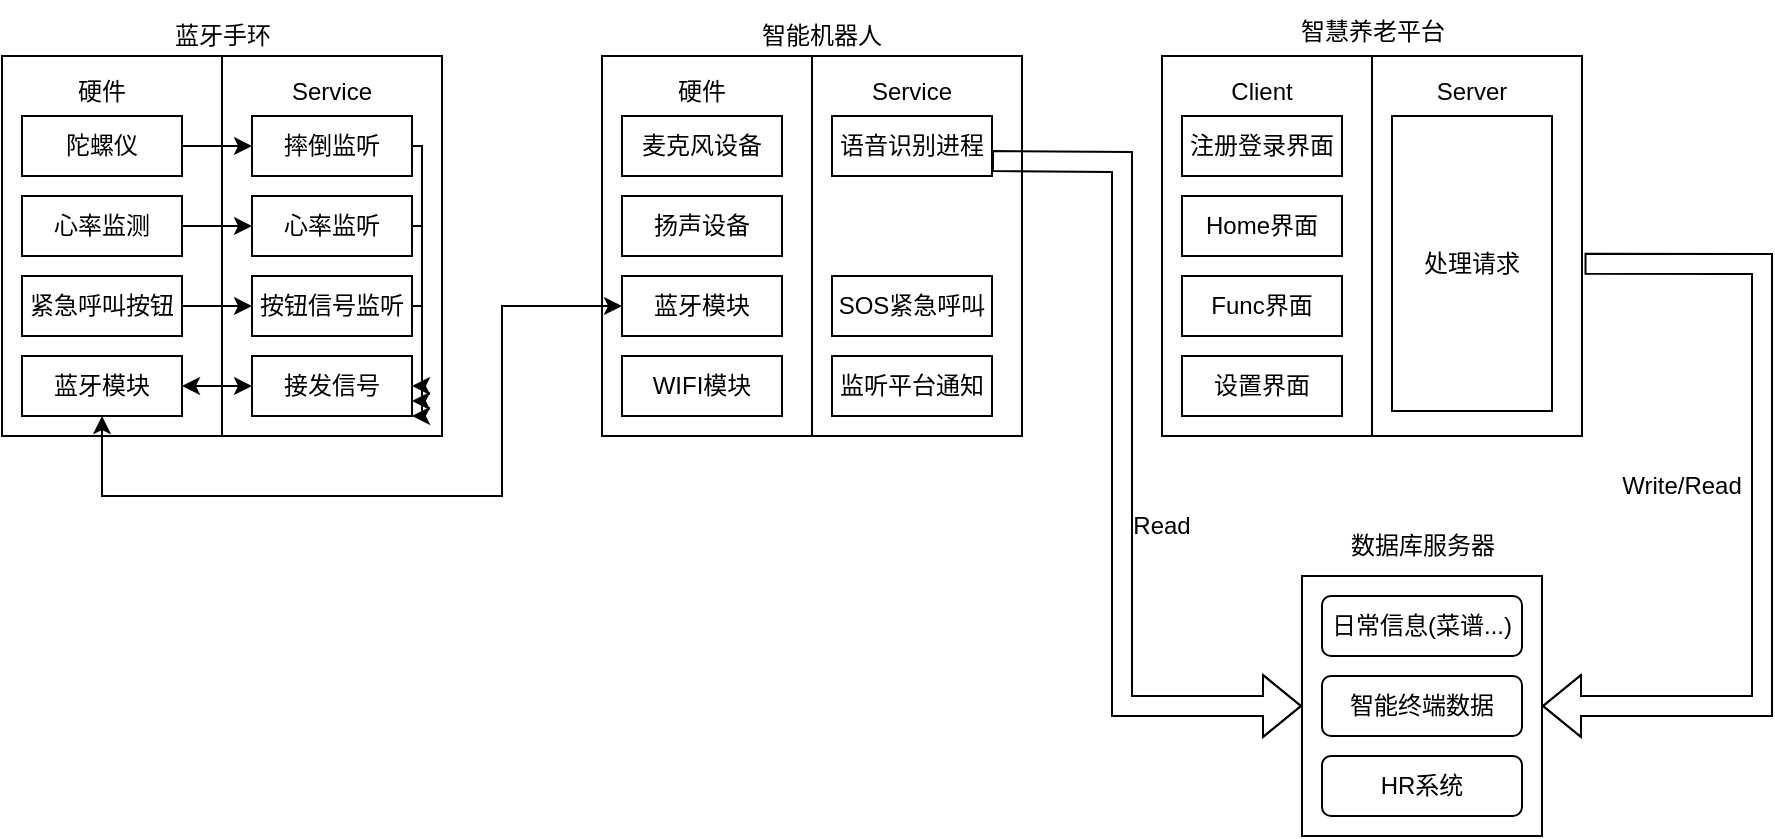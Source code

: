 <mxfile version="17.2.1" type="github">
  <diagram name="Page-1" id="90a13364-a465-7bf4-72fc-28e22215d7a0">
    <mxGraphModel dx="1117" dy="589" grid="1" gridSize="10" guides="1" tooltips="1" connect="1" arrows="1" fold="1" page="1" pageScale="1.5" pageWidth="1169" pageHeight="826" background="none" math="0" shadow="0">
      <root>
        <mxCell id="0" style=";html=1;" />
        <mxCell id="1" style=";html=1;" parent="0" />
        <mxCell id="1q0jJscxMeykweU6qD0R-1" value="" style="rounded=0;whiteSpace=wrap;html=1;" vertex="1" parent="1">
          <mxGeometry x="70" y="700" width="220" height="190" as="geometry" />
        </mxCell>
        <mxCell id="1q0jJscxMeykweU6qD0R-2" value="蓝牙手环" style="text;html=1;align=center;verticalAlign=middle;resizable=0;points=[];autosize=1;strokeColor=none;fillColor=none;" vertex="1" parent="1">
          <mxGeometry x="150" y="680" width="60" height="20" as="geometry" />
        </mxCell>
        <mxCell id="1q0jJscxMeykweU6qD0R-3" value="" style="endArrow=none;html=1;rounded=0;entryX=0.5;entryY=1;entryDx=0;entryDy=0;exitX=0.5;exitY=0;exitDx=0;exitDy=0;" edge="1" parent="1" source="1q0jJscxMeykweU6qD0R-1" target="1q0jJscxMeykweU6qD0R-1">
          <mxGeometry width="50" height="50" relative="1" as="geometry">
            <mxPoint x="160" y="760" as="sourcePoint" />
            <mxPoint x="210" y="710" as="targetPoint" />
          </mxGeometry>
        </mxCell>
        <mxCell id="1q0jJscxMeykweU6qD0R-17" value="" style="edgeStyle=orthogonalEdgeStyle;rounded=0;orthogonalLoop=1;jettySize=auto;html=1;" edge="1" parent="1" source="1q0jJscxMeykweU6qD0R-5">
          <mxGeometry relative="1" as="geometry">
            <mxPoint x="195" y="745" as="targetPoint" />
          </mxGeometry>
        </mxCell>
        <mxCell id="1q0jJscxMeykweU6qD0R-5" value="陀螺仪" style="rounded=0;whiteSpace=wrap;html=1;" vertex="1" parent="1">
          <mxGeometry x="80" y="730" width="80" height="30" as="geometry" />
        </mxCell>
        <mxCell id="1q0jJscxMeykweU6qD0R-20" style="edgeStyle=orthogonalEdgeStyle;rounded=0;orthogonalLoop=1;jettySize=auto;html=1;exitX=1;exitY=0.5;exitDx=0;exitDy=0;entryX=0;entryY=0.5;entryDx=0;entryDy=0;" edge="1" parent="1" source="1q0jJscxMeykweU6qD0R-6">
          <mxGeometry relative="1" as="geometry">
            <mxPoint x="195" y="785" as="targetPoint" />
          </mxGeometry>
        </mxCell>
        <mxCell id="1q0jJscxMeykweU6qD0R-6" value="心率监测" style="rounded=0;whiteSpace=wrap;html=1;" vertex="1" parent="1">
          <mxGeometry x="80" y="770" width="80" height="30" as="geometry" />
        </mxCell>
        <mxCell id="1q0jJscxMeykweU6qD0R-21" style="edgeStyle=orthogonalEdgeStyle;rounded=0;orthogonalLoop=1;jettySize=auto;html=1;exitX=1;exitY=0.5;exitDx=0;exitDy=0;" edge="1" parent="1" source="1q0jJscxMeykweU6qD0R-7" target="1q0jJscxMeykweU6qD0R-15">
          <mxGeometry relative="1" as="geometry" />
        </mxCell>
        <mxCell id="1q0jJscxMeykweU6qD0R-7" value="紧急呼叫按钮" style="rounded=0;whiteSpace=wrap;html=1;" vertex="1" parent="1">
          <mxGeometry x="80" y="810" width="80" height="30" as="geometry" />
        </mxCell>
        <mxCell id="1q0jJscxMeykweU6qD0R-8" value="蓝牙模块" style="rounded=0;whiteSpace=wrap;html=1;" vertex="1" parent="1">
          <mxGeometry x="80" y="850" width="80" height="30" as="geometry" />
        </mxCell>
        <mxCell id="1q0jJscxMeykweU6qD0R-9" value="硬件" style="text;html=1;strokeColor=none;fillColor=none;align=center;verticalAlign=middle;whiteSpace=wrap;rounded=0;" vertex="1" parent="1">
          <mxGeometry x="85" y="710" width="70" height="15" as="geometry" />
        </mxCell>
        <mxCell id="1q0jJscxMeykweU6qD0R-11" value="Service" style="text;html=1;strokeColor=none;fillColor=none;align=center;verticalAlign=middle;whiteSpace=wrap;rounded=0;" vertex="1" parent="1">
          <mxGeometry x="200" y="710" width="70" height="15" as="geometry" />
        </mxCell>
        <mxCell id="1q0jJscxMeykweU6qD0R-28" style="edgeStyle=orthogonalEdgeStyle;rounded=0;orthogonalLoop=1;jettySize=auto;html=1;exitX=1;exitY=0.5;exitDx=0;exitDy=0;entryX=1;entryY=0.5;entryDx=0;entryDy=0;" edge="1" parent="1" source="1q0jJscxMeykweU6qD0R-15" target="1q0jJscxMeykweU6qD0R-16">
          <mxGeometry relative="1" as="geometry">
            <Array as="points">
              <mxPoint x="280" y="825" />
              <mxPoint x="280" y="865" />
            </Array>
          </mxGeometry>
        </mxCell>
        <mxCell id="1q0jJscxMeykweU6qD0R-15" value="按钮信号监听" style="rounded=0;whiteSpace=wrap;html=1;" vertex="1" parent="1">
          <mxGeometry x="195" y="810" width="80" height="30" as="geometry" />
        </mxCell>
        <mxCell id="1q0jJscxMeykweU6qD0R-16" value="接发信号" style="rounded=0;whiteSpace=wrap;html=1;" vertex="1" parent="1">
          <mxGeometry x="195" y="850" width="80" height="30" as="geometry" />
        </mxCell>
        <mxCell id="1q0jJscxMeykweU6qD0R-27" style="edgeStyle=orthogonalEdgeStyle;rounded=0;orthogonalLoop=1;jettySize=auto;html=1;exitX=1;exitY=0.5;exitDx=0;exitDy=0;entryX=1;entryY=1;entryDx=0;entryDy=0;" edge="1" parent="1" source="1q0jJscxMeykweU6qD0R-23" target="1q0jJscxMeykweU6qD0R-16">
          <mxGeometry relative="1" as="geometry">
            <Array as="points">
              <mxPoint x="280" y="745" />
              <mxPoint x="280" y="880" />
            </Array>
          </mxGeometry>
        </mxCell>
        <mxCell id="1q0jJscxMeykweU6qD0R-23" value="摔倒监听" style="rounded=0;whiteSpace=wrap;html=1;" vertex="1" parent="1">
          <mxGeometry x="195" y="730" width="80" height="30" as="geometry" />
        </mxCell>
        <mxCell id="1q0jJscxMeykweU6qD0R-26" style="edgeStyle=orthogonalEdgeStyle;rounded=0;orthogonalLoop=1;jettySize=auto;html=1;exitX=1;exitY=0.5;exitDx=0;exitDy=0;entryX=1;entryY=0.75;entryDx=0;entryDy=0;" edge="1" parent="1" source="1q0jJscxMeykweU6qD0R-25" target="1q0jJscxMeykweU6qD0R-16">
          <mxGeometry relative="1" as="geometry">
            <Array as="points">
              <mxPoint x="280" y="785" />
              <mxPoint x="280" y="872" />
            </Array>
          </mxGeometry>
        </mxCell>
        <mxCell id="1q0jJscxMeykweU6qD0R-25" value="心率监听" style="rounded=0;whiteSpace=wrap;html=1;" vertex="1" parent="1">
          <mxGeometry x="195" y="770" width="80" height="30" as="geometry" />
        </mxCell>
        <mxCell id="1q0jJscxMeykweU6qD0R-29" value="" style="rounded=0;whiteSpace=wrap;html=1;" vertex="1" parent="1">
          <mxGeometry x="370" y="700" width="210" height="190" as="geometry" />
        </mxCell>
        <mxCell id="1q0jJscxMeykweU6qD0R-30" value="" style="endArrow=none;html=1;rounded=0;entryX=0.5;entryY=0;entryDx=0;entryDy=0;exitX=0.5;exitY=1;exitDx=0;exitDy=0;" edge="1" parent="1" source="1q0jJscxMeykweU6qD0R-29" target="1q0jJscxMeykweU6qD0R-29">
          <mxGeometry width="50" height="50" relative="1" as="geometry">
            <mxPoint x="470" y="780" as="sourcePoint" />
            <mxPoint x="520" y="730" as="targetPoint" />
          </mxGeometry>
        </mxCell>
        <mxCell id="1q0jJscxMeykweU6qD0R-31" value="智能机器人" style="text;html=1;strokeColor=none;fillColor=none;align=center;verticalAlign=middle;whiteSpace=wrap;rounded=0;" vertex="1" parent="1">
          <mxGeometry x="445" y="675" width="70" height="30" as="geometry" />
        </mxCell>
        <mxCell id="1q0jJscxMeykweU6qD0R-32" value="麦克风设备" style="rounded=0;whiteSpace=wrap;html=1;" vertex="1" parent="1">
          <mxGeometry x="380" y="730" width="80" height="30" as="geometry" />
        </mxCell>
        <mxCell id="1q0jJscxMeykweU6qD0R-33" value="扬声设备" style="rounded=0;whiteSpace=wrap;html=1;" vertex="1" parent="1">
          <mxGeometry x="380" y="770" width="80" height="30" as="geometry" />
        </mxCell>
        <mxCell id="1q0jJscxMeykweU6qD0R-34" value="蓝牙模块" style="rounded=0;whiteSpace=wrap;html=1;" vertex="1" parent="1">
          <mxGeometry x="380" y="810" width="80" height="30" as="geometry" />
        </mxCell>
        <mxCell id="1q0jJscxMeykweU6qD0R-35" value="WIFI模块" style="rounded=0;whiteSpace=wrap;html=1;" vertex="1" parent="1">
          <mxGeometry x="380" y="850" width="80" height="30" as="geometry" />
        </mxCell>
        <mxCell id="1q0jJscxMeykweU6qD0R-36" value="硬件" style="text;html=1;strokeColor=none;fillColor=none;align=center;verticalAlign=middle;whiteSpace=wrap;rounded=0;" vertex="1" parent="1">
          <mxGeometry x="385" y="710" width="70" height="15" as="geometry" />
        </mxCell>
        <mxCell id="1q0jJscxMeykweU6qD0R-37" value="Service" style="text;html=1;strokeColor=none;fillColor=none;align=center;verticalAlign=middle;whiteSpace=wrap;rounded=0;" vertex="1" parent="1">
          <mxGeometry x="490" y="710" width="70" height="15" as="geometry" />
        </mxCell>
        <mxCell id="1q0jJscxMeykweU6qD0R-39" value="语音识别进程" style="rounded=0;whiteSpace=wrap;html=1;" vertex="1" parent="1">
          <mxGeometry x="485" y="730" width="80" height="30" as="geometry" />
        </mxCell>
        <mxCell id="1q0jJscxMeykweU6qD0R-40" value="" style="endArrow=classic;startArrow=classic;html=1;rounded=0;entryX=0;entryY=0.5;entryDx=0;entryDy=0;exitX=1;exitY=0.5;exitDx=0;exitDy=0;" edge="1" parent="1" source="1q0jJscxMeykweU6qD0R-8" target="1q0jJscxMeykweU6qD0R-16">
          <mxGeometry width="50" height="50" relative="1" as="geometry">
            <mxPoint x="160" y="960" as="sourcePoint" />
            <mxPoint x="210" y="910" as="targetPoint" />
          </mxGeometry>
        </mxCell>
        <mxCell id="1q0jJscxMeykweU6qD0R-44" value="" style="endArrow=classic;startArrow=classic;html=1;rounded=0;exitX=0.5;exitY=1;exitDx=0;exitDy=0;entryX=0;entryY=0.5;entryDx=0;entryDy=0;" edge="1" parent="1" source="1q0jJscxMeykweU6qD0R-8" target="1q0jJscxMeykweU6qD0R-34">
          <mxGeometry width="50" height="50" relative="1" as="geometry">
            <mxPoint x="220" y="960" as="sourcePoint" />
            <mxPoint x="270" y="910" as="targetPoint" />
            <Array as="points">
              <mxPoint x="120" y="920" />
              <mxPoint x="220" y="920" />
              <mxPoint x="320" y="920" />
              <mxPoint x="320" y="825" />
            </Array>
          </mxGeometry>
        </mxCell>
        <mxCell id="1q0jJscxMeykweU6qD0R-45" value="" style="rounded=0;whiteSpace=wrap;html=1;" vertex="1" parent="1">
          <mxGeometry x="650" y="700" width="210" height="190" as="geometry" />
        </mxCell>
        <mxCell id="1q0jJscxMeykweU6qD0R-46" value="" style="endArrow=none;html=1;rounded=0;entryX=0.5;entryY=0;entryDx=0;entryDy=0;exitX=0.5;exitY=1;exitDx=0;exitDy=0;" edge="1" parent="1" source="1q0jJscxMeykweU6qD0R-45" target="1q0jJscxMeykweU6qD0R-45">
          <mxGeometry width="50" height="50" relative="1" as="geometry">
            <mxPoint x="750" y="780" as="sourcePoint" />
            <mxPoint x="800" y="730" as="targetPoint" />
          </mxGeometry>
        </mxCell>
        <mxCell id="1q0jJscxMeykweU6qD0R-47" value="智慧养老平台" style="text;html=1;strokeColor=none;fillColor=none;align=center;verticalAlign=middle;whiteSpace=wrap;rounded=0;" vertex="1" parent="1">
          <mxGeometry x="707.5" y="672.5" width="95" height="30" as="geometry" />
        </mxCell>
        <mxCell id="1q0jJscxMeykweU6qD0R-48" value="注册登录界面" style="rounded=0;whiteSpace=wrap;html=1;" vertex="1" parent="1">
          <mxGeometry x="660" y="730" width="80" height="30" as="geometry" />
        </mxCell>
        <mxCell id="1q0jJscxMeykweU6qD0R-49" value="Home界面" style="rounded=0;whiteSpace=wrap;html=1;" vertex="1" parent="1">
          <mxGeometry x="660" y="770" width="80" height="30" as="geometry" />
        </mxCell>
        <mxCell id="1q0jJscxMeykweU6qD0R-50" value="Func界面" style="rounded=0;whiteSpace=wrap;html=1;" vertex="1" parent="1">
          <mxGeometry x="660" y="810" width="80" height="30" as="geometry" />
        </mxCell>
        <mxCell id="1q0jJscxMeykweU6qD0R-51" value="设置界面" style="rounded=0;whiteSpace=wrap;html=1;" vertex="1" parent="1">
          <mxGeometry x="660" y="850" width="80" height="30" as="geometry" />
        </mxCell>
        <mxCell id="1q0jJscxMeykweU6qD0R-52" value="Client" style="text;html=1;strokeColor=none;fillColor=none;align=center;verticalAlign=middle;whiteSpace=wrap;rounded=0;" vertex="1" parent="1">
          <mxGeometry x="665" y="710" width="70" height="15" as="geometry" />
        </mxCell>
        <mxCell id="1q0jJscxMeykweU6qD0R-53" value="Server" style="text;html=1;strokeColor=none;fillColor=none;align=center;verticalAlign=middle;whiteSpace=wrap;rounded=0;" vertex="1" parent="1">
          <mxGeometry x="770" y="710" width="70" height="15" as="geometry" />
        </mxCell>
        <mxCell id="1q0jJscxMeykweU6qD0R-54" value="处理请求" style="rounded=0;whiteSpace=wrap;html=1;" vertex="1" parent="1">
          <mxGeometry x="765" y="730" width="80" height="147.5" as="geometry" />
        </mxCell>
        <mxCell id="1q0jJscxMeykweU6qD0R-56" value="" style="rounded=0;whiteSpace=wrap;html=1;" vertex="1" parent="1">
          <mxGeometry x="720" y="960" width="120" height="130" as="geometry" />
        </mxCell>
        <mxCell id="1q0jJscxMeykweU6qD0R-57" value="数据库服务器" style="text;html=1;strokeColor=none;fillColor=none;align=center;verticalAlign=middle;whiteSpace=wrap;rounded=0;" vertex="1" parent="1">
          <mxGeometry x="742.5" y="930" width="75" height="30" as="geometry" />
        </mxCell>
        <mxCell id="1q0jJscxMeykweU6qD0R-58" value="日常信息(菜谱...)" style="rounded=1;whiteSpace=wrap;html=1;" vertex="1" parent="1">
          <mxGeometry x="730" y="970" width="100" height="30" as="geometry" />
        </mxCell>
        <mxCell id="1q0jJscxMeykweU6qD0R-59" value="智能终端数据" style="rounded=1;whiteSpace=wrap;html=1;" vertex="1" parent="1">
          <mxGeometry x="730" y="1010" width="100" height="30" as="geometry" />
        </mxCell>
        <mxCell id="1q0jJscxMeykweU6qD0R-60" value="HR系统" style="rounded=1;whiteSpace=wrap;html=1;" vertex="1" parent="1">
          <mxGeometry x="730" y="1050" width="100" height="30" as="geometry" />
        </mxCell>
        <mxCell id="1q0jJscxMeykweU6qD0R-61" value="" style="shape=flexArrow;endArrow=classic;html=1;rounded=0;exitX=1.006;exitY=0.547;exitDx=0;exitDy=0;exitPerimeter=0;entryX=1;entryY=0.5;entryDx=0;entryDy=0;" edge="1" parent="1" source="1q0jJscxMeykweU6qD0R-45" target="1q0jJscxMeykweU6qD0R-56">
          <mxGeometry width="50" height="50" relative="1" as="geometry">
            <mxPoint x="570" y="950" as="sourcePoint" />
            <mxPoint x="620" y="900" as="targetPoint" />
            <Array as="points">
              <mxPoint x="950" y="804" />
              <mxPoint x="950" y="1025" />
            </Array>
          </mxGeometry>
        </mxCell>
        <mxCell id="1q0jJscxMeykweU6qD0R-63" value="Write/Read" style="text;html=1;strokeColor=none;fillColor=none;align=center;verticalAlign=middle;whiteSpace=wrap;rounded=0;" vertex="1" parent="1">
          <mxGeometry x="880" y="900" width="60" height="30" as="geometry" />
        </mxCell>
        <mxCell id="1q0jJscxMeykweU6qD0R-64" value="SOS紧急呼叫" style="rounded=0;whiteSpace=wrap;html=1;" vertex="1" parent="1">
          <mxGeometry x="485" y="810" width="80" height="30" as="geometry" />
        </mxCell>
        <mxCell id="1q0jJscxMeykweU6qD0R-66" value="监听平台通知" style="rounded=0;whiteSpace=wrap;html=1;" vertex="1" parent="1">
          <mxGeometry x="485" y="850" width="80" height="30" as="geometry" />
        </mxCell>
        <mxCell id="1q0jJscxMeykweU6qD0R-67" value="" style="shape=flexArrow;endArrow=classic;html=1;rounded=0;exitX=1;exitY=0.75;exitDx=0;exitDy=0;entryX=0;entryY=0.5;entryDx=0;entryDy=0;" edge="1" parent="1" source="1q0jJscxMeykweU6qD0R-39" target="1q0jJscxMeykweU6qD0R-56">
          <mxGeometry width="50" height="50" relative="1" as="geometry">
            <mxPoint x="540" y="980" as="sourcePoint" />
            <mxPoint x="590" y="930" as="targetPoint" />
            <Array as="points">
              <mxPoint x="630" y="753" />
              <mxPoint x="630" y="1025" />
            </Array>
          </mxGeometry>
        </mxCell>
        <mxCell id="1q0jJscxMeykweU6qD0R-68" value="Read" style="text;html=1;strokeColor=none;fillColor=none;align=center;verticalAlign=middle;whiteSpace=wrap;rounded=0;" vertex="1" parent="1">
          <mxGeometry x="620" y="920" width="60" height="30" as="geometry" />
        </mxCell>
      </root>
    </mxGraphModel>
  </diagram>
</mxfile>
